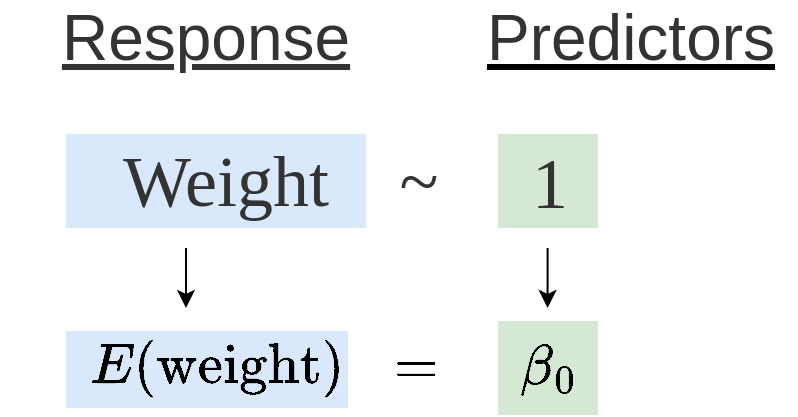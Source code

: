 <mxfile version="13.0.3" type="device"><diagram id="SI9Zef1dscdNDvkrHoWN" name="Page-1"><mxGraphModel dx="1132" dy="680" grid="1" gridSize="10" guides="1" tooltips="1" connect="1" arrows="1" fold="1" page="1" pageScale="1" pageWidth="850" pageHeight="1100" math="1" shadow="0"><root><mxCell id="0"/><mxCell id="1" parent="0"/><mxCell id="mRP7EZgVAe0f936uePN8-3" value="" style="rounded=0;whiteSpace=wrap;html=1;strokeColor=none;fillColor=#d5e8d4;" vertex="1" parent="1"><mxGeometry x="466" y="273" width="50" height="47" as="geometry"/></mxCell><mxCell id="mRP7EZgVAe0f936uePN8-4" value="" style="rounded=0;whiteSpace=wrap;html=1;strokeColor=none;fillColor=#d5e8d4;" vertex="1" parent="1"><mxGeometry x="466" y="366.5" width="50" height="47" as="geometry"/></mxCell><mxCell id="mRP7EZgVAe0f936uePN8-5" value="" style="rounded=0;whiteSpace=wrap;html=1;strokeColor=none;fillColor=#dae8fc;" vertex="1" parent="1"><mxGeometry x="250" y="371.5" width="141" height="38.5" as="geometry"/></mxCell><mxCell id="mRP7EZgVAe0f936uePN8-6" value="" style="rounded=0;whiteSpace=wrap;html=1;strokeColor=none;fillColor=#dae8fc;" vertex="1" parent="1"><mxGeometry x="250" y="273" width="150" height="47" as="geometry"/></mxCell><mxCell id="mRP7EZgVAe0f936uePN8-7" value="&lt;font style=&quot;font-size: 36px&quot; color=&quot;#333333&quot;&gt;Weight&lt;/font&gt;" style="text;html=1;strokeColor=none;fillColor=none;align=center;verticalAlign=middle;whiteSpace=wrap;rounded=0;fontFamily=Fira Code;FType=g;" vertex="1" parent="1"><mxGeometry x="260" y="261.5" width="140" height="70" as="geometry"/></mxCell><mxCell id="mRP7EZgVAe0f936uePN8-8" value="&lt;font style=&quot;font-size: 24px&quot;&gt;$$E(\text{weight})$$&lt;/font&gt;" style="text;html=1;strokeColor=none;fillColor=none;align=center;verticalAlign=middle;whiteSpace=wrap;rounded=0;" vertex="1" parent="1"><mxGeometry x="260" y="375.38" width="131" height="29.25" as="geometry"/></mxCell><mxCell id="mRP7EZgVAe0f936uePN8-9" value="&lt;font style=&quot;font-size: 24px&quot;&gt;$$=$$&lt;/font&gt;" style="text;html=1;strokeColor=none;fillColor=none;align=center;verticalAlign=middle;whiteSpace=wrap;rounded=0;" vertex="1" parent="1"><mxGeometry x="405" y="380" width="40" height="20" as="geometry"/></mxCell><mxCell id="mRP7EZgVAe0f936uePN8-10" value="&lt;font style=&quot;font-size: 24px&quot;&gt;$$\beta_0$$&lt;/font&gt;" style="text;html=1;strokeColor=none;fillColor=none;align=center;verticalAlign=middle;whiteSpace=wrap;rounded=0;" vertex="1" parent="1"><mxGeometry x="471" y="380" width="40" height="20" as="geometry"/></mxCell><mxCell id="mRP7EZgVAe0f936uePN8-13" value="" style="endArrow=classic;html=1;" edge="1" parent="1"><mxGeometry width="50" height="50" relative="1" as="geometry"><mxPoint x="310" y="330" as="sourcePoint"/><mxPoint x="310" y="360" as="targetPoint"/></mxGeometry></mxCell><mxCell id="mRP7EZgVAe0f936uePN8-14" value="" style="endArrow=classic;html=1;" edge="1" parent="1"><mxGeometry width="50" height="50" relative="1" as="geometry"><mxPoint x="490.8" y="330" as="sourcePoint"/><mxPoint x="490.8" y="360" as="targetPoint"/></mxGeometry></mxCell><mxCell id="mRP7EZgVAe0f936uePN8-16" value="&lt;font style=&quot;font-size: 32px;&quot; face=&quot;Arial&quot;&gt;Response&lt;/font&gt;" style="text;html=1;strokeColor=none;fillColor=none;align=center;verticalAlign=middle;whiteSpace=wrap;rounded=0;fontStyle=4;fontFamily=Verdana;labelBackgroundColor=none;fontColor=#333333;fontSize=32;" vertex="1" parent="1"><mxGeometry x="240" y="210" width="160" height="30" as="geometry"/></mxCell><mxCell id="mRP7EZgVAe0f936uePN8-17" value="&lt;font style=&quot;font-size: 32px;&quot; color=&quot;#333333&quot; face=&quot;Arial&quot;&gt;Predictors&lt;/font&gt;" style="text;html=1;strokeColor=none;fillColor=none;align=center;verticalAlign=middle;whiteSpace=wrap;rounded=0;fontStyle=4;fontFamily=Verdana;fontSize=32;" vertex="1" parent="1"><mxGeometry x="450" y="210" width="165" height="30" as="geometry"/></mxCell><mxCell id="mRP7EZgVAe0f936uePN8-18" value="&lt;span style=&quot;font-family: &amp;#34;fira code&amp;#34; ; font-size: 36px ; font-style: normal ; font-weight: 400 ; letter-spacing: normal ; text-align: center ; text-indent: 0px ; text-transform: none ; word-spacing: 0px ; float: none ; display: inline&quot;&gt;1&lt;/span&gt;" style="text;whiteSpace=wrap;html=1;fontFamily=Verdana;fontColor=#333333;labelBackgroundColor=none;" vertex="1" parent="1"><mxGeometry x="481" y="270" width="29" height="40" as="geometry"/></mxCell><mxCell id="mRP7EZgVAe0f936uePN8-19" value="&lt;font color=&quot;#333333&quot;&gt;&lt;span style=&quot;font-size: 36px&quot;&gt;~&lt;/span&gt;&lt;/font&gt;" style="text;html=1;strokeColor=none;fillColor=none;align=center;verticalAlign=middle;whiteSpace=wrap;rounded=0;fontFamily=Fira Code;FType=g;" vertex="1" parent="1"><mxGeometry x="405" y="261.5" width="42.5" height="70" as="geometry"/></mxCell></root></mxGraphModel></diagram></mxfile>